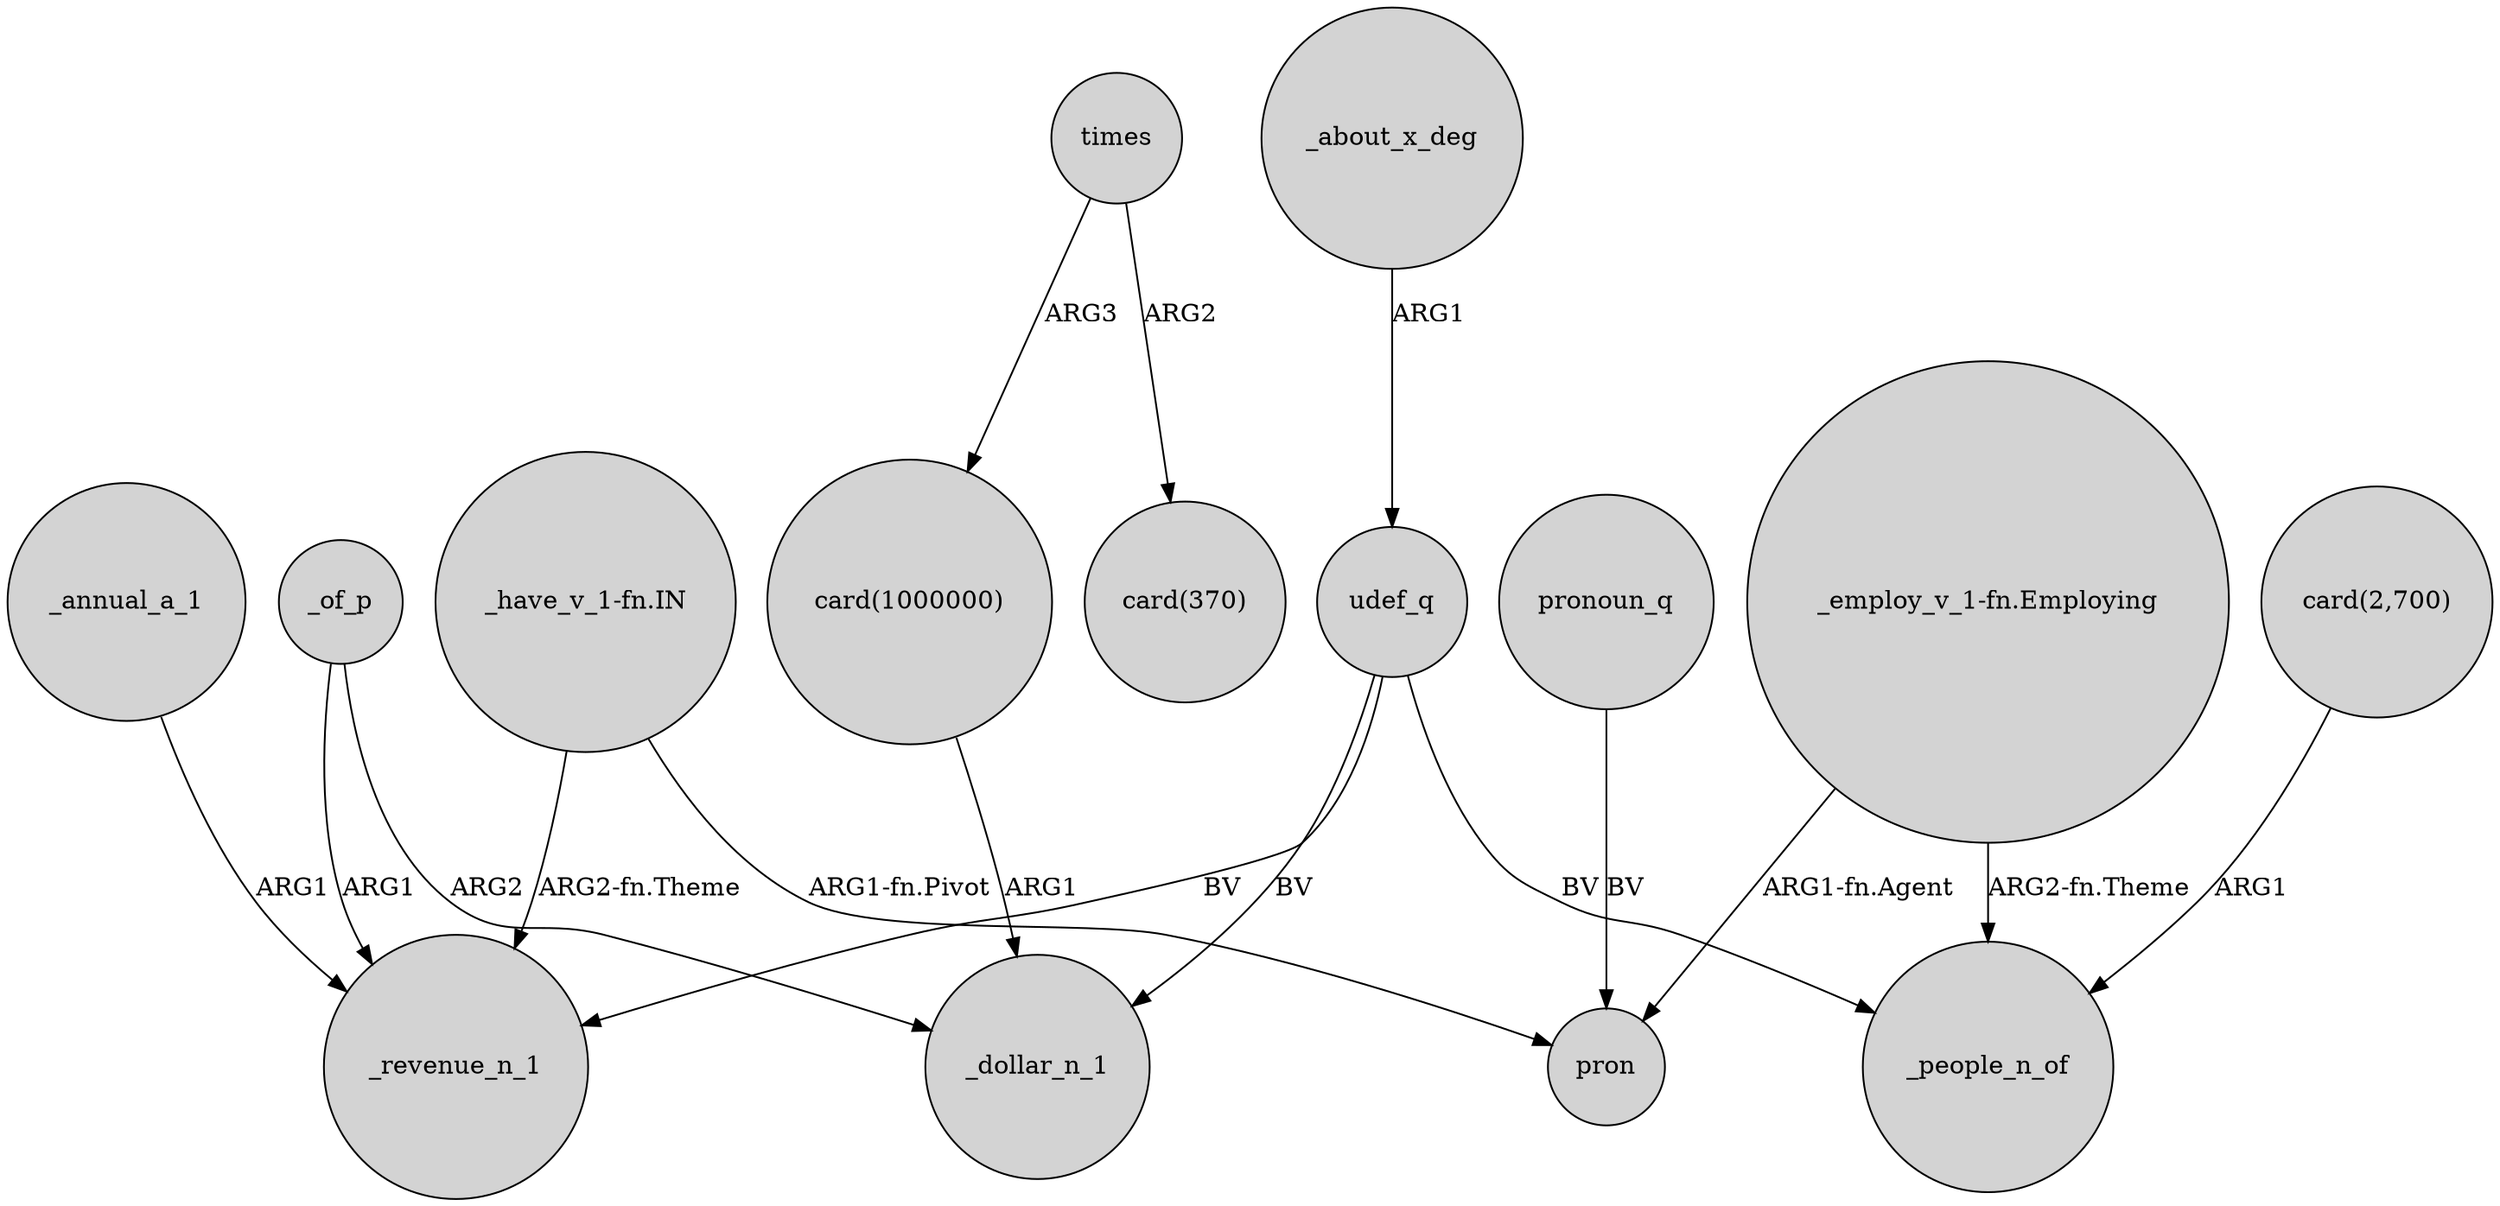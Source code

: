 digraph {
	node [shape=circle style=filled]
	udef_q -> _revenue_n_1 [label=BV]
	times -> "card(370)" [label=ARG2]
	"card(1000000)" -> _dollar_n_1 [label=ARG1]
	"_employ_v_1-fn.Employing" -> _people_n_of [label="ARG2-fn.Theme"]
	"_employ_v_1-fn.Employing" -> pron [label="ARG1-fn.Agent"]
	_annual_a_1 -> _revenue_n_1 [label=ARG1]
	_of_p -> _dollar_n_1 [label=ARG2]
	times -> "card(1000000)" [label=ARG3]
	pronoun_q -> pron [label=BV]
	_about_x_deg -> udef_q [label=ARG1]
	"_have_v_1-fn.IN" -> pron [label="ARG1-fn.Pivot"]
	_of_p -> _revenue_n_1 [label=ARG1]
	"card(2,700)" -> _people_n_of [label=ARG1]
	udef_q -> _dollar_n_1 [label=BV]
	"_have_v_1-fn.IN" -> _revenue_n_1 [label="ARG2-fn.Theme"]
	udef_q -> _people_n_of [label=BV]
}
